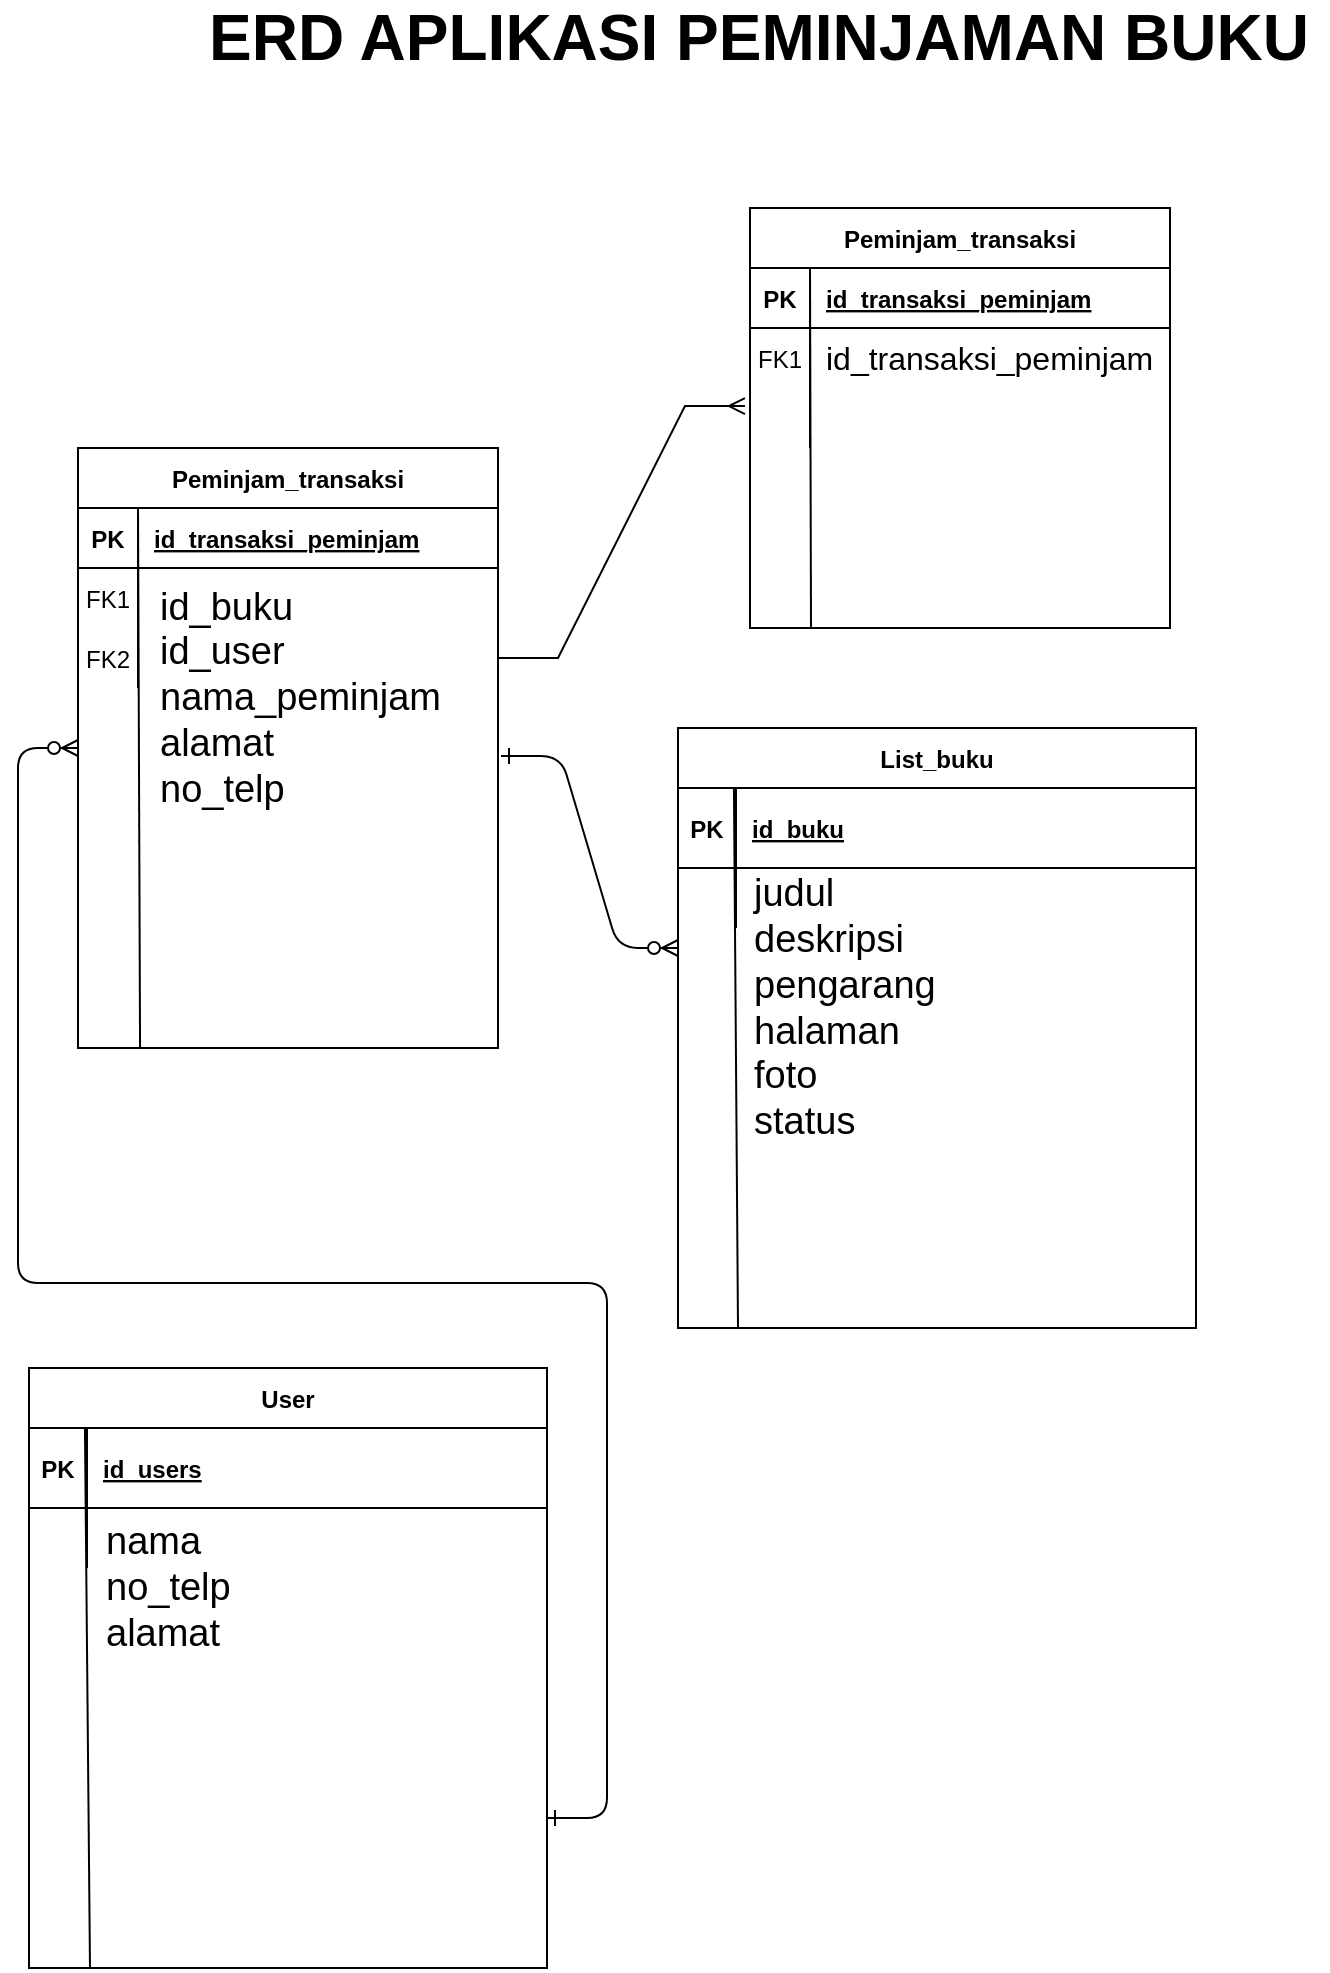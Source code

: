 <mxfile version="18.0.2" type="device"><diagram id="R2lEEEUBdFMjLlhIrx00" name="Page-1"><mxGraphModel dx="1623" dy="1071" grid="1" gridSize="10" guides="1" tooltips="1" connect="1" arrows="1" fold="1" page="1" pageScale="1" pageWidth="850" pageHeight="1100" math="0" shadow="0" extFonts="Permanent Marker^https://fonts.googleapis.com/css?family=Permanent+Marker"><root><mxCell id="0"/><mxCell id="1" parent="0"/><mxCell id="C-vyLk0tnHw3VtMMgP7b-1" value="" style="edgeStyle=entityRelationEdgeStyle;endArrow=ERzeroToMany;startArrow=ERone;endFill=1;startFill=0;exitX=1;exitY=0.75;exitDx=0;exitDy=0;" parent="1" source="sITETiUZDnVJFZjWbB_x-29" edge="1"><mxGeometry width="100" height="100" relative="1" as="geometry"><mxPoint x="340" y="900" as="sourcePoint"/><mxPoint x="110" y="430" as="targetPoint"/></mxGeometry></mxCell><mxCell id="C-vyLk0tnHw3VtMMgP7b-2" value="Peminjam_transaksi" style="shape=table;startSize=30;container=1;collapsible=1;childLayout=tableLayout;fixedRows=1;rowLines=0;fontStyle=1;align=center;resizeLast=1;" parent="1" vertex="1"><mxGeometry x="110" y="280" width="210" height="300" as="geometry"/></mxCell><mxCell id="C-vyLk0tnHw3VtMMgP7b-3" value="" style="shape=partialRectangle;collapsible=0;dropTarget=0;pointerEvents=0;fillColor=none;points=[[0,0.5],[1,0.5]];portConstraint=eastwest;top=0;left=0;right=0;bottom=1;" parent="C-vyLk0tnHw3VtMMgP7b-2" vertex="1"><mxGeometry y="30" width="210" height="30" as="geometry"/></mxCell><mxCell id="C-vyLk0tnHw3VtMMgP7b-4" value="PK" style="shape=partialRectangle;overflow=hidden;connectable=0;fillColor=none;top=0;left=0;bottom=0;right=0;fontStyle=1;" parent="C-vyLk0tnHw3VtMMgP7b-3" vertex="1"><mxGeometry width="30" height="30" as="geometry"><mxRectangle width="30" height="30" as="alternateBounds"/></mxGeometry></mxCell><mxCell id="C-vyLk0tnHw3VtMMgP7b-5" value="id_transaksi_peminjam" style="shape=partialRectangle;overflow=hidden;connectable=0;fillColor=none;top=0;left=0;bottom=0;right=0;align=left;spacingLeft=6;fontStyle=5;" parent="C-vyLk0tnHw3VtMMgP7b-3" vertex="1"><mxGeometry x="30" width="180" height="30" as="geometry"><mxRectangle width="180" height="30" as="alternateBounds"/></mxGeometry></mxCell><mxCell id="C-vyLk0tnHw3VtMMgP7b-6" value="" style="shape=partialRectangle;collapsible=0;dropTarget=0;pointerEvents=0;fillColor=none;points=[[0,0.5],[1,0.5]];portConstraint=eastwest;top=0;left=0;right=0;bottom=0;" parent="C-vyLk0tnHw3VtMMgP7b-2" vertex="1"><mxGeometry y="60" width="210" height="30" as="geometry"/></mxCell><mxCell id="C-vyLk0tnHw3VtMMgP7b-7" value="FK1" style="shape=partialRectangle;overflow=hidden;connectable=0;fillColor=none;top=0;left=0;bottom=0;right=0;" parent="C-vyLk0tnHw3VtMMgP7b-6" vertex="1"><mxGeometry width="30" height="30" as="geometry"><mxRectangle width="30" height="30" as="alternateBounds"/></mxGeometry></mxCell><mxCell id="C-vyLk0tnHw3VtMMgP7b-8" value="" style="shape=partialRectangle;overflow=hidden;connectable=0;fillColor=none;top=0;left=0;bottom=0;right=0;align=left;spacingLeft=6;" parent="C-vyLk0tnHw3VtMMgP7b-6" vertex="1"><mxGeometry x="30" width="180" height="30" as="geometry"><mxRectangle width="180" height="30" as="alternateBounds"/></mxGeometry></mxCell><mxCell id="C-vyLk0tnHw3VtMMgP7b-9" value="" style="shape=partialRectangle;collapsible=0;dropTarget=0;pointerEvents=0;fillColor=none;points=[[0,0.5],[1,0.5]];portConstraint=eastwest;top=0;left=0;right=0;bottom=0;" parent="C-vyLk0tnHw3VtMMgP7b-2" vertex="1"><mxGeometry y="90" width="210" height="30" as="geometry"/></mxCell><mxCell id="C-vyLk0tnHw3VtMMgP7b-10" value="" style="shape=partialRectangle;overflow=hidden;connectable=0;fillColor=none;top=0;left=0;bottom=0;right=0;" parent="C-vyLk0tnHw3VtMMgP7b-9" vertex="1"><mxGeometry width="30" height="30" as="geometry"><mxRectangle width="30" height="30" as="alternateBounds"/></mxGeometry></mxCell><mxCell id="C-vyLk0tnHw3VtMMgP7b-11" value="" style="shape=partialRectangle;overflow=hidden;connectable=0;fillColor=none;top=0;left=0;bottom=0;right=0;align=left;spacingLeft=6;" parent="C-vyLk0tnHw3VtMMgP7b-9" vertex="1"><mxGeometry x="30" width="180" height="30" as="geometry"><mxRectangle width="180" height="30" as="alternateBounds"/></mxGeometry></mxCell><mxCell id="C-vyLk0tnHw3VtMMgP7b-23" value="List_buku" style="shape=table;startSize=30;container=1;collapsible=1;childLayout=tableLayout;fixedRows=1;rowLines=0;fontStyle=1;align=center;resizeLast=1;" parent="1" vertex="1"><mxGeometry x="410" y="420" width="259" height="300" as="geometry"/></mxCell><mxCell id="C-vyLk0tnHw3VtMMgP7b-24" value="" style="shape=partialRectangle;collapsible=0;dropTarget=0;pointerEvents=0;fillColor=none;points=[[0,0.5],[1,0.5]];portConstraint=eastwest;top=0;left=0;right=0;bottom=1;" parent="C-vyLk0tnHw3VtMMgP7b-23" vertex="1"><mxGeometry y="30" width="259" height="40" as="geometry"/></mxCell><mxCell id="C-vyLk0tnHw3VtMMgP7b-25" value="PK" style="shape=partialRectangle;overflow=hidden;connectable=0;fillColor=none;top=0;left=0;bottom=0;right=0;fontStyle=1;" parent="C-vyLk0tnHw3VtMMgP7b-24" vertex="1"><mxGeometry width="29" height="40" as="geometry"><mxRectangle width="29" height="40" as="alternateBounds"/></mxGeometry></mxCell><mxCell id="C-vyLk0tnHw3VtMMgP7b-26" value="id_buku" style="shape=partialRectangle;overflow=hidden;connectable=0;fillColor=none;top=0;left=0;bottom=0;right=0;align=left;spacingLeft=6;fontStyle=5;" parent="C-vyLk0tnHw3VtMMgP7b-24" vertex="1"><mxGeometry x="29" width="230" height="40" as="geometry"><mxRectangle width="230" height="40" as="alternateBounds"/></mxGeometry></mxCell><mxCell id="C-vyLk0tnHw3VtMMgP7b-27" value="" style="shape=partialRectangle;collapsible=0;dropTarget=0;pointerEvents=0;fillColor=none;points=[[0,0.5],[1,0.5]];portConstraint=eastwest;top=0;left=0;right=0;bottom=0;" parent="C-vyLk0tnHw3VtMMgP7b-23" vertex="1"><mxGeometry y="70" width="259" height="30" as="geometry"/></mxCell><mxCell id="C-vyLk0tnHw3VtMMgP7b-28" value="" style="shape=partialRectangle;overflow=hidden;connectable=0;fillColor=none;top=0;left=0;bottom=0;right=0;" parent="C-vyLk0tnHw3VtMMgP7b-27" vertex="1"><mxGeometry width="29" height="30" as="geometry"><mxRectangle width="29" height="30" as="alternateBounds"/></mxGeometry></mxCell><mxCell id="C-vyLk0tnHw3VtMMgP7b-29" value="" style="shape=partialRectangle;overflow=hidden;connectable=0;fillColor=none;top=0;left=0;bottom=0;right=0;align=left;spacingLeft=6;" parent="C-vyLk0tnHw3VtMMgP7b-27" vertex="1"><mxGeometry x="29" width="230" height="30" as="geometry"><mxRectangle width="230" height="30" as="alternateBounds"/></mxGeometry></mxCell><mxCell id="sITETiUZDnVJFZjWbB_x-2" value="&lt;span style=&quot;font-size: 19px;&quot;&gt;judul&lt;/span&gt;&lt;br style=&quot;padding: 0px; margin: 0px; font-size: 19px;&quot;&gt;&lt;span style=&quot;font-size: 19px;&quot;&gt;deskripsi&lt;/span&gt;&lt;br style=&quot;padding: 0px; margin: 0px; font-size: 19px;&quot;&gt;&lt;span style=&quot;font-size: 19px;&quot;&gt;pengarang&lt;/span&gt;&lt;br style=&quot;padding: 0px; margin: 0px; font-size: 19px;&quot;&gt;&lt;span style=&quot;font-size: 19px;&quot;&gt;halaman&lt;/span&gt;&lt;br style=&quot;padding: 0px; margin: 0px; font-size: 19px;&quot;&gt;&lt;span style=&quot;font-size: 19px;&quot;&gt;foto&lt;/span&gt;&lt;br style=&quot;padding: 0px; margin: 0px; font-size: 19px;&quot;&gt;&lt;span style=&quot;font-size: 19px;&quot;&gt;status&lt;/span&gt;" style="text;html=1;strokeColor=none;fillColor=none;align=left;verticalAlign=middle;whiteSpace=wrap;rounded=0;fontSize=19;" vertex="1" parent="1"><mxGeometry x="446" y="440" width="150" height="240" as="geometry"/></mxCell><mxCell id="sITETiUZDnVJFZjWbB_x-3" value="" style="endArrow=none;html=1;rounded=0;fontSize=24;entryX=0.108;entryY=-0.013;entryDx=0;entryDy=0;entryPerimeter=0;" edge="1" parent="1" target="C-vyLk0tnHw3VtMMgP7b-24"><mxGeometry width="50" height="50" relative="1" as="geometry"><mxPoint x="440" y="720" as="sourcePoint"/><mxPoint x="490" y="590" as="targetPoint"/></mxGeometry></mxCell><mxCell id="sITETiUZDnVJFZjWbB_x-6" value="&lt;br style=&quot;padding: 0px; margin: 0px; font-size: 19px;&quot;&gt;id_buku&lt;br&gt;id_user&lt;br&gt;nama_peminjam&lt;br style=&quot;padding: 0px; margin: 0px; font-size: 19px;&quot;&gt;&lt;span style=&quot;font-size: 19px;&quot;&gt;alamat&lt;/span&gt;&lt;br style=&quot;padding: 0px; margin: 0px; font-size: 19px;&quot;&gt;&lt;span style=&quot;font-size: 19px;&quot;&gt;no_telp&lt;br&gt;&lt;br&gt;&lt;/span&gt;" style="text;html=1;strokeColor=none;fillColor=none;align=left;verticalAlign=middle;whiteSpace=wrap;rounded=0;fontSize=19;" vertex="1" parent="1"><mxGeometry x="149" y="330" width="150" height="150" as="geometry"/></mxCell><mxCell id="sITETiUZDnVJFZjWbB_x-7" value="" style="endArrow=none;html=1;rounded=0;fontSize=24;entryX=0.108;entryY=-0.013;entryDx=0;entryDy=0;entryPerimeter=0;" edge="1" parent="1"><mxGeometry width="50" height="50" relative="1" as="geometry"><mxPoint x="141.03" y="580" as="sourcePoint"/><mxPoint x="140.002" y="309.48" as="targetPoint"/></mxGeometry></mxCell><mxCell id="sITETiUZDnVJFZjWbB_x-9" value="FK2" style="shape=partialRectangle;overflow=hidden;connectable=0;fillColor=none;top=0;left=0;bottom=0;right=0;" vertex="1" parent="1"><mxGeometry x="110" y="370" width="30" height="30" as="geometry"><mxRectangle width="30" height="30" as="alternateBounds"/></mxGeometry></mxCell><mxCell id="sITETiUZDnVJFZjWbB_x-29" value="User" style="shape=table;startSize=30;container=1;collapsible=1;childLayout=tableLayout;fixedRows=1;rowLines=0;fontStyle=1;align=center;resizeLast=1;" vertex="1" parent="1"><mxGeometry x="85.5" y="740" width="259" height="300" as="geometry"/></mxCell><mxCell id="sITETiUZDnVJFZjWbB_x-30" value="" style="shape=partialRectangle;collapsible=0;dropTarget=0;pointerEvents=0;fillColor=none;points=[[0,0.5],[1,0.5]];portConstraint=eastwest;top=0;left=0;right=0;bottom=1;" vertex="1" parent="sITETiUZDnVJFZjWbB_x-29"><mxGeometry y="30" width="259" height="40" as="geometry"/></mxCell><mxCell id="sITETiUZDnVJFZjWbB_x-31" value="PK" style="shape=partialRectangle;overflow=hidden;connectable=0;fillColor=none;top=0;left=0;bottom=0;right=0;fontStyle=1;" vertex="1" parent="sITETiUZDnVJFZjWbB_x-30"><mxGeometry width="29" height="40" as="geometry"><mxRectangle width="29" height="40" as="alternateBounds"/></mxGeometry></mxCell><mxCell id="sITETiUZDnVJFZjWbB_x-32" value="id_users" style="shape=partialRectangle;overflow=hidden;connectable=0;fillColor=none;top=0;left=0;bottom=0;right=0;align=left;spacingLeft=6;fontStyle=5;" vertex="1" parent="sITETiUZDnVJFZjWbB_x-30"><mxGeometry x="29" width="230" height="40" as="geometry"><mxRectangle width="230" height="40" as="alternateBounds"/></mxGeometry></mxCell><mxCell id="sITETiUZDnVJFZjWbB_x-33" value="" style="shape=partialRectangle;collapsible=0;dropTarget=0;pointerEvents=0;fillColor=none;points=[[0,0.5],[1,0.5]];portConstraint=eastwest;top=0;left=0;right=0;bottom=0;" vertex="1" parent="sITETiUZDnVJFZjWbB_x-29"><mxGeometry y="70" width="259" height="30" as="geometry"/></mxCell><mxCell id="sITETiUZDnVJFZjWbB_x-34" value="" style="shape=partialRectangle;overflow=hidden;connectable=0;fillColor=none;top=0;left=0;bottom=0;right=0;" vertex="1" parent="sITETiUZDnVJFZjWbB_x-33"><mxGeometry width="29" height="30" as="geometry"><mxRectangle width="29" height="30" as="alternateBounds"/></mxGeometry></mxCell><mxCell id="sITETiUZDnVJFZjWbB_x-35" value="" style="shape=partialRectangle;overflow=hidden;connectable=0;fillColor=none;top=0;left=0;bottom=0;right=0;align=left;spacingLeft=6;" vertex="1" parent="sITETiUZDnVJFZjWbB_x-33"><mxGeometry x="29" width="230" height="30" as="geometry"><mxRectangle width="230" height="30" as="alternateBounds"/></mxGeometry></mxCell><mxCell id="sITETiUZDnVJFZjWbB_x-36" value="nama&lt;br&gt;no_telp&lt;br&gt;alamat" style="text;html=1;strokeColor=none;fillColor=none;align=left;verticalAlign=middle;whiteSpace=wrap;rounded=0;fontSize=19;" vertex="1" parent="1"><mxGeometry x="121.5" y="730" width="150" height="240" as="geometry"/></mxCell><mxCell id="sITETiUZDnVJFZjWbB_x-37" value="" style="endArrow=none;html=1;rounded=0;fontSize=24;entryX=0.108;entryY=-0.013;entryDx=0;entryDy=0;entryPerimeter=0;" edge="1" parent="1" target="sITETiUZDnVJFZjWbB_x-30"><mxGeometry width="50" height="50" relative="1" as="geometry"><mxPoint x="116" y="1040" as="sourcePoint"/><mxPoint x="165.5" y="850" as="targetPoint"/></mxGeometry></mxCell><mxCell id="sITETiUZDnVJFZjWbB_x-40" value="" style="edgeStyle=entityRelationEdgeStyle;endArrow=ERzeroToMany;startArrow=ERone;endFill=1;startFill=0;exitX=1;exitY=0.75;exitDx=0;exitDy=0;" edge="1" parent="1"><mxGeometry width="100" height="100" relative="1" as="geometry"><mxPoint x="321.5" y="434" as="sourcePoint"/><mxPoint x="410" y="530" as="targetPoint"/></mxGeometry></mxCell><mxCell id="sITETiUZDnVJFZjWbB_x-41" value="Peminjam_transaksi" style="shape=table;startSize=30;container=1;collapsible=1;childLayout=tableLayout;fixedRows=1;rowLines=0;fontStyle=1;align=center;resizeLast=1;" vertex="1" parent="1"><mxGeometry x="446" y="160" width="210" height="210" as="geometry"/></mxCell><mxCell id="sITETiUZDnVJFZjWbB_x-42" value="" style="shape=partialRectangle;collapsible=0;dropTarget=0;pointerEvents=0;fillColor=none;points=[[0,0.5],[1,0.5]];portConstraint=eastwest;top=0;left=0;right=0;bottom=1;" vertex="1" parent="sITETiUZDnVJFZjWbB_x-41"><mxGeometry y="30" width="210" height="30" as="geometry"/></mxCell><mxCell id="sITETiUZDnVJFZjWbB_x-43" value="PK" style="shape=partialRectangle;overflow=hidden;connectable=0;fillColor=none;top=0;left=0;bottom=0;right=0;fontStyle=1;" vertex="1" parent="sITETiUZDnVJFZjWbB_x-42"><mxGeometry width="30" height="30" as="geometry"><mxRectangle width="30" height="30" as="alternateBounds"/></mxGeometry></mxCell><mxCell id="sITETiUZDnVJFZjWbB_x-44" value="id_transaksi_peminjam" style="shape=partialRectangle;overflow=hidden;connectable=0;fillColor=none;top=0;left=0;bottom=0;right=0;align=left;spacingLeft=6;fontStyle=5;" vertex="1" parent="sITETiUZDnVJFZjWbB_x-42"><mxGeometry x="30" width="180" height="30" as="geometry"><mxRectangle width="180" height="30" as="alternateBounds"/></mxGeometry></mxCell><mxCell id="sITETiUZDnVJFZjWbB_x-45" value="" style="shape=partialRectangle;collapsible=0;dropTarget=0;pointerEvents=0;fillColor=none;points=[[0,0.5],[1,0.5]];portConstraint=eastwest;top=0;left=0;right=0;bottom=0;" vertex="1" parent="sITETiUZDnVJFZjWbB_x-41"><mxGeometry y="60" width="210" height="30" as="geometry"/></mxCell><mxCell id="sITETiUZDnVJFZjWbB_x-46" value="FK1" style="shape=partialRectangle;overflow=hidden;connectable=0;fillColor=none;top=0;left=0;bottom=0;right=0;" vertex="1" parent="sITETiUZDnVJFZjWbB_x-45"><mxGeometry width="30" height="30" as="geometry"><mxRectangle width="30" height="30" as="alternateBounds"/></mxGeometry></mxCell><mxCell id="sITETiUZDnVJFZjWbB_x-47" value="" style="shape=partialRectangle;overflow=hidden;connectable=0;fillColor=none;top=0;left=0;bottom=0;right=0;align=left;spacingLeft=6;" vertex="1" parent="sITETiUZDnVJFZjWbB_x-45"><mxGeometry x="30" width="180" height="30" as="geometry"><mxRectangle width="180" height="30" as="alternateBounds"/></mxGeometry></mxCell><mxCell id="sITETiUZDnVJFZjWbB_x-48" value="" style="shape=partialRectangle;collapsible=0;dropTarget=0;pointerEvents=0;fillColor=none;points=[[0,0.5],[1,0.5]];portConstraint=eastwest;top=0;left=0;right=0;bottom=0;" vertex="1" parent="sITETiUZDnVJFZjWbB_x-41"><mxGeometry y="90" width="210" height="30" as="geometry"/></mxCell><mxCell id="sITETiUZDnVJFZjWbB_x-49" value="" style="shape=partialRectangle;overflow=hidden;connectable=0;fillColor=none;top=0;left=0;bottom=0;right=0;" vertex="1" parent="sITETiUZDnVJFZjWbB_x-48"><mxGeometry width="30" height="30" as="geometry"><mxRectangle width="30" height="30" as="alternateBounds"/></mxGeometry></mxCell><mxCell id="sITETiUZDnVJFZjWbB_x-50" value="" style="shape=partialRectangle;overflow=hidden;connectable=0;fillColor=none;top=0;left=0;bottom=0;right=0;align=left;spacingLeft=6;" vertex="1" parent="sITETiUZDnVJFZjWbB_x-48"><mxGeometry x="30" width="180" height="30" as="geometry"><mxRectangle width="180" height="30" as="alternateBounds"/></mxGeometry></mxCell><mxCell id="sITETiUZDnVJFZjWbB_x-51" value="&lt;br style=&quot;padding: 0px; margin: 0px; font-size: 19px;&quot;&gt;&lt;font style=&quot;font-size: 16px;&quot;&gt;id_transaksi_peminjam&lt;/font&gt;&lt;span style=&quot;font-size: 19px;&quot;&gt;&lt;br&gt;&lt;br&gt;&lt;/span&gt;" style="text;html=1;strokeColor=none;fillColor=none;align=left;verticalAlign=middle;whiteSpace=wrap;rounded=0;fontSize=19;" vertex="1" parent="1"><mxGeometry x="481.5" y="160" width="150" height="150" as="geometry"/></mxCell><mxCell id="sITETiUZDnVJFZjWbB_x-52" value="" style="endArrow=none;html=1;rounded=0;fontSize=24;entryX=0.108;entryY=-0.013;entryDx=0;entryDy=0;entryPerimeter=0;" edge="1" parent="1"><mxGeometry width="50" height="50" relative="1" as="geometry"><mxPoint x="476.5" y="370" as="sourcePoint"/><mxPoint x="476.002" y="189.48" as="targetPoint"/></mxGeometry></mxCell><mxCell id="sITETiUZDnVJFZjWbB_x-54" value="" style="edgeStyle=entityRelationEdgeStyle;fontSize=12;html=1;endArrow=ERmany;rounded=0;exitX=1;exitY=0.5;exitDx=0;exitDy=0;entryX=-0.012;entryY=0.302;entryDx=0;entryDy=0;entryPerimeter=0;" edge="1" parent="1" source="C-vyLk0tnHw3VtMMgP7b-9" target="sITETiUZDnVJFZjWbB_x-48"><mxGeometry width="100" height="100" relative="1" as="geometry"><mxPoint x="200" y="250" as="sourcePoint"/><mxPoint x="430" y="250" as="targetPoint"/></mxGeometry></mxCell><mxCell id="sITETiUZDnVJFZjWbB_x-55" value="&lt;font style=&quot;font-size: 32px;&quot;&gt;ERD APLIKASI PEMINJAMAN BUKU&lt;/font&gt;" style="text;html=1;align=center;verticalAlign=middle;resizable=0;points=[];autosize=1;strokeColor=none;fillColor=none;fontSize=16;fontStyle=1" vertex="1" parent="1"><mxGeometry x="165" y="60" width="570" height="30" as="geometry"/></mxCell></root></mxGraphModel></diagram></mxfile>